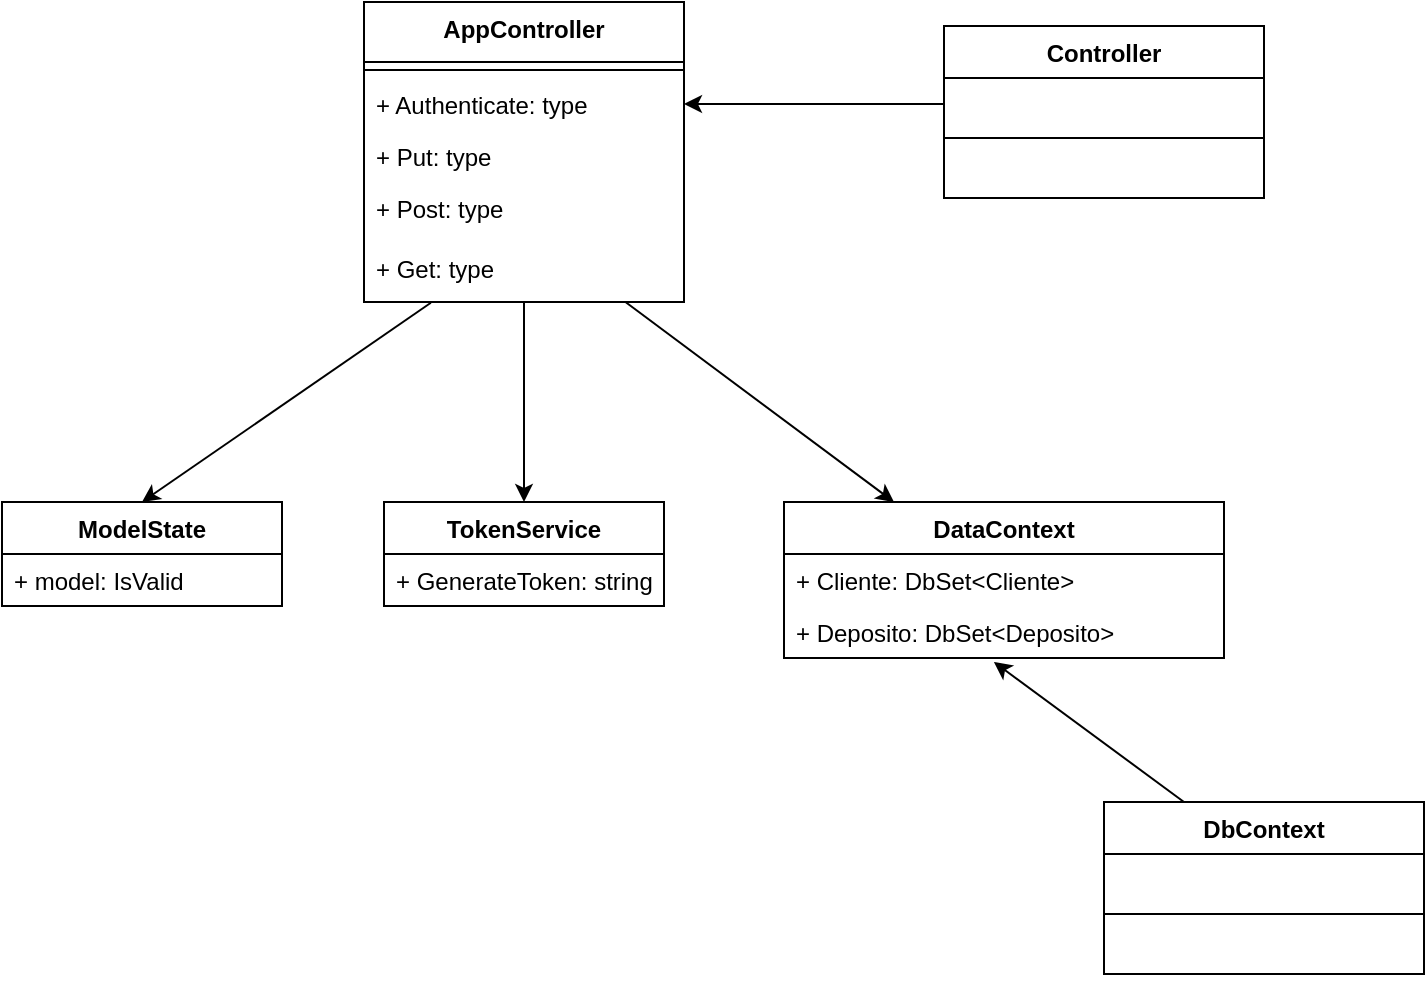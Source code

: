 <mxfile version="14.9.5" type="device"><diagram id="D0yqEN5B_VcPOXVf7x6z" name="Page-1"><mxGraphModel dx="1422" dy="761" grid="1" gridSize="10" guides="1" tooltips="1" connect="1" arrows="1" fold="1" page="1" pageScale="1" pageWidth="850" pageHeight="1100" math="0" shadow="0"><root><mxCell id="0"/><mxCell id="1" parent="0"/><mxCell id="wedfMsx6_C35W1iUEE7b-8" value="ModelState" style="swimlane;fontStyle=1;childLayout=stackLayout;horizontal=1;startSize=26;fillColor=none;horizontalStack=0;resizeParent=1;resizeParentMax=0;resizeLast=0;collapsible=1;marginBottom=0;" parent="1" vertex="1"><mxGeometry x="89" y="290" width="140" height="52" as="geometry"/></mxCell><mxCell id="wedfMsx6_C35W1iUEE7b-9" value="+ model: IsValid" style="text;strokeColor=none;fillColor=none;align=left;verticalAlign=top;spacingLeft=4;spacingRight=4;overflow=hidden;rotatable=0;points=[[0,0.5],[1,0.5]];portConstraint=eastwest;" parent="wedfMsx6_C35W1iUEE7b-8" vertex="1"><mxGeometry y="26" width="140" height="26" as="geometry"/></mxCell><mxCell id="wedfMsx6_C35W1iUEE7b-12" value="" style="endArrow=classic;html=1;entryX=0.5;entryY=0;entryDx=0;entryDy=0;exitX=0.209;exitY=1.013;exitDx=0;exitDy=0;exitPerimeter=0;" parent="1" source="wedfMsx6_C35W1iUEE7b-2" target="wedfMsx6_C35W1iUEE7b-8" edge="1"><mxGeometry width="50" height="50" relative="1" as="geometry"><mxPoint x="360" y="180" as="sourcePoint"/><mxPoint x="420" y="210" as="targetPoint"/></mxGeometry></mxCell><mxCell id="wedfMsx6_C35W1iUEE7b-13" value="TokenService" style="swimlane;fontStyle=1;childLayout=stackLayout;horizontal=1;startSize=26;fillColor=none;horizontalStack=0;resizeParent=1;resizeParentMax=0;resizeLast=0;collapsible=1;marginBottom=0;" parent="1" vertex="1"><mxGeometry x="280" y="290" width="140" height="52" as="geometry"/></mxCell><mxCell id="wedfMsx6_C35W1iUEE7b-14" value="+ GenerateToken: string" style="text;strokeColor=none;fillColor=none;align=left;verticalAlign=top;spacingLeft=4;spacingRight=4;overflow=hidden;rotatable=0;points=[[0,0.5],[1,0.5]];portConstraint=eastwest;" parent="wedfMsx6_C35W1iUEE7b-13" vertex="1"><mxGeometry y="26" width="140" height="26" as="geometry"/></mxCell><mxCell id="wedfMsx6_C35W1iUEE7b-17" value="" style="endArrow=classic;html=1;entryX=0.5;entryY=0;entryDx=0;entryDy=0;exitX=0.5;exitY=1;exitDx=0;exitDy=0;exitPerimeter=0;" parent="1" source="wedfMsx6_C35W1iUEE7b-2" target="wedfMsx6_C35W1iUEE7b-13" edge="1"><mxGeometry width="50" height="50" relative="1" as="geometry"><mxPoint x="210" y="260" as="sourcePoint"/><mxPoint x="400" y="230" as="targetPoint"/></mxGeometry></mxCell><mxCell id="wedfMsx6_C35W1iUEE7b-18" value="DataContext" style="swimlane;fontStyle=1;childLayout=stackLayout;horizontal=1;startSize=26;fillColor=none;horizontalStack=0;resizeParent=1;resizeParentMax=0;resizeLast=0;collapsible=1;marginBottom=0;" parent="1" vertex="1"><mxGeometry x="480" y="290" width="220" height="78" as="geometry"/></mxCell><mxCell id="wedfMsx6_C35W1iUEE7b-19" value="+ Cliente: DbSet&lt;Cliente&gt;" style="text;strokeColor=none;fillColor=none;align=left;verticalAlign=top;spacingLeft=4;spacingRight=4;overflow=hidden;rotatable=0;points=[[0,0.5],[1,0.5]];portConstraint=eastwest;" parent="wedfMsx6_C35W1iUEE7b-18" vertex="1"><mxGeometry y="26" width="220" height="26" as="geometry"/></mxCell><mxCell id="wedfMsx6_C35W1iUEE7b-20" value="+ Deposito: DbSet&lt;Deposito&gt;" style="text;strokeColor=none;fillColor=none;align=left;verticalAlign=top;spacingLeft=4;spacingRight=4;overflow=hidden;rotatable=0;points=[[0,0.5],[1,0.5]];portConstraint=eastwest;" parent="wedfMsx6_C35W1iUEE7b-18" vertex="1"><mxGeometry y="52" width="220" height="26" as="geometry"/></mxCell><mxCell id="wedfMsx6_C35W1iUEE7b-23" value="AppController" style="swimlane;fontStyle=1;align=center;verticalAlign=top;childLayout=stackLayout;horizontal=1;startSize=30;horizontalStack=0;resizeParent=1;resizeParentMax=0;resizeLast=0;collapsible=1;marginBottom=0;" parent="1" vertex="1"><mxGeometry x="270" y="40" width="160" height="150" as="geometry"/></mxCell><mxCell id="wedfMsx6_C35W1iUEE7b-25" value="" style="line;strokeWidth=1;fillColor=none;align=left;verticalAlign=middle;spacingTop=-1;spacingLeft=3;spacingRight=3;rotatable=0;labelPosition=right;points=[];portConstraint=eastwest;" parent="wedfMsx6_C35W1iUEE7b-23" vertex="1"><mxGeometry y="30" width="160" height="8" as="geometry"/></mxCell><mxCell id="wedfMsx6_C35W1iUEE7b-3" value="+ Authenticate: type" style="text;strokeColor=none;fillColor=none;align=left;verticalAlign=top;spacingLeft=4;spacingRight=4;overflow=hidden;rotatable=0;points=[[0,0.5],[1,0.5]];portConstraint=eastwest;" parent="wedfMsx6_C35W1iUEE7b-23" vertex="1"><mxGeometry y="38" width="160" height="26" as="geometry"/></mxCell><mxCell id="wedfMsx6_C35W1iUEE7b-5" value="+ Put: type" style="text;strokeColor=none;fillColor=none;align=left;verticalAlign=top;spacingLeft=4;spacingRight=4;overflow=hidden;rotatable=0;points=[[0,0.5],[1,0.5]];portConstraint=eastwest;" parent="wedfMsx6_C35W1iUEE7b-23" vertex="1"><mxGeometry y="64" width="160" height="26" as="geometry"/></mxCell><mxCell id="wedfMsx6_C35W1iUEE7b-26" value="+ Post: type" style="text;strokeColor=none;fillColor=none;align=left;verticalAlign=top;spacingLeft=4;spacingRight=4;overflow=hidden;rotatable=0;points=[[0,0.5],[1,0.5]];portConstraint=eastwest;" parent="wedfMsx6_C35W1iUEE7b-23" vertex="1"><mxGeometry y="90" width="160" height="30" as="geometry"/></mxCell><mxCell id="wedfMsx6_C35W1iUEE7b-2" value="+ Get: type" style="text;strokeColor=none;fillColor=none;align=left;verticalAlign=top;spacingLeft=4;spacingRight=4;overflow=hidden;rotatable=0;points=[[0,0.5],[1,0.5]];portConstraint=eastwest;" parent="wedfMsx6_C35W1iUEE7b-23" vertex="1"><mxGeometry y="120" width="160" height="30" as="geometry"/></mxCell><mxCell id="wedfMsx6_C35W1iUEE7b-28" value="" style="endArrow=classic;html=1;exitX=0.816;exitY=0.997;exitDx=0;exitDy=0;exitPerimeter=0;entryX=0.25;entryY=0;entryDx=0;entryDy=0;" parent="1" source="wedfMsx6_C35W1iUEE7b-2" target="wedfMsx6_C35W1iUEE7b-18" edge="1"><mxGeometry width="50" height="50" relative="1" as="geometry"><mxPoint x="510" y="130" as="sourcePoint"/><mxPoint x="560" y="80" as="targetPoint"/></mxGeometry></mxCell><mxCell id="1HeeqbuBhmhdO8kiOZPi-1" value="Controller" style="swimlane;fontStyle=1;align=center;verticalAlign=top;childLayout=stackLayout;horizontal=1;startSize=26;horizontalStack=0;resizeParent=1;resizeParentMax=0;resizeLast=0;collapsible=1;marginBottom=0;" vertex="1" parent="1"><mxGeometry x="560" y="52" width="160" height="86" as="geometry"/></mxCell><mxCell id="1HeeqbuBhmhdO8kiOZPi-2" value="  " style="text;strokeColor=none;fillColor=none;align=left;verticalAlign=top;spacingLeft=4;spacingRight=4;overflow=hidden;rotatable=0;points=[[0,0.5],[1,0.5]];portConstraint=eastwest;" vertex="1" parent="1HeeqbuBhmhdO8kiOZPi-1"><mxGeometry y="26" width="160" height="26" as="geometry"/></mxCell><mxCell id="1HeeqbuBhmhdO8kiOZPi-3" value="" style="line;strokeWidth=1;fillColor=none;align=left;verticalAlign=middle;spacingTop=-1;spacingLeft=3;spacingRight=3;rotatable=0;labelPosition=right;points=[];portConstraint=eastwest;" vertex="1" parent="1HeeqbuBhmhdO8kiOZPi-1"><mxGeometry y="52" width="160" height="8" as="geometry"/></mxCell><mxCell id="1HeeqbuBhmhdO8kiOZPi-4" value="  " style="text;strokeColor=none;fillColor=none;align=left;verticalAlign=top;spacingLeft=4;spacingRight=4;overflow=hidden;rotatable=0;points=[[0,0.5],[1,0.5]];portConstraint=eastwest;" vertex="1" parent="1HeeqbuBhmhdO8kiOZPi-1"><mxGeometry y="60" width="160" height="26" as="geometry"/></mxCell><mxCell id="1HeeqbuBhmhdO8kiOZPi-5" value="" style="endArrow=classic;html=1;entryX=1;entryY=0.5;entryDx=0;entryDy=0;exitX=0;exitY=0.5;exitDx=0;exitDy=0;" edge="1" parent="1" source="1HeeqbuBhmhdO8kiOZPi-2" target="wedfMsx6_C35W1iUEE7b-3"><mxGeometry width="50" height="50" relative="1" as="geometry"><mxPoint x="590" y="250" as="sourcePoint"/><mxPoint x="640" y="200" as="targetPoint"/></mxGeometry></mxCell><mxCell id="1HeeqbuBhmhdO8kiOZPi-6" value="DbContext" style="swimlane;fontStyle=1;align=center;verticalAlign=top;childLayout=stackLayout;horizontal=1;startSize=26;horizontalStack=0;resizeParent=1;resizeParentMax=0;resizeLast=0;collapsible=1;marginBottom=0;" vertex="1" parent="1"><mxGeometry x="640" y="440" width="160" height="86" as="geometry"/></mxCell><mxCell id="1HeeqbuBhmhdO8kiOZPi-7" value="  " style="text;strokeColor=none;fillColor=none;align=left;verticalAlign=top;spacingLeft=4;spacingRight=4;overflow=hidden;rotatable=0;points=[[0,0.5],[1,0.5]];portConstraint=eastwest;" vertex="1" parent="1HeeqbuBhmhdO8kiOZPi-6"><mxGeometry y="26" width="160" height="26" as="geometry"/></mxCell><mxCell id="1HeeqbuBhmhdO8kiOZPi-8" value="" style="line;strokeWidth=1;fillColor=none;align=left;verticalAlign=middle;spacingTop=-1;spacingLeft=3;spacingRight=3;rotatable=0;labelPosition=right;points=[];portConstraint=eastwest;" vertex="1" parent="1HeeqbuBhmhdO8kiOZPi-6"><mxGeometry y="52" width="160" height="8" as="geometry"/></mxCell><mxCell id="1HeeqbuBhmhdO8kiOZPi-9" value="  " style="text;strokeColor=none;fillColor=none;align=left;verticalAlign=top;spacingLeft=4;spacingRight=4;overflow=hidden;rotatable=0;points=[[0,0.5],[1,0.5]];portConstraint=eastwest;" vertex="1" parent="1HeeqbuBhmhdO8kiOZPi-6"><mxGeometry y="60" width="160" height="26" as="geometry"/></mxCell><mxCell id="1HeeqbuBhmhdO8kiOZPi-10" value="" style="endArrow=classic;html=1;entryX=0.477;entryY=1.077;entryDx=0;entryDy=0;entryPerimeter=0;exitX=0.25;exitY=0;exitDx=0;exitDy=0;" edge="1" parent="1" source="1HeeqbuBhmhdO8kiOZPi-6" target="wedfMsx6_C35W1iUEE7b-20"><mxGeometry width="50" height="50" relative="1" as="geometry"><mxPoint x="550" y="560" as="sourcePoint"/><mxPoint x="600" y="510" as="targetPoint"/></mxGeometry></mxCell></root></mxGraphModel></diagram></mxfile>